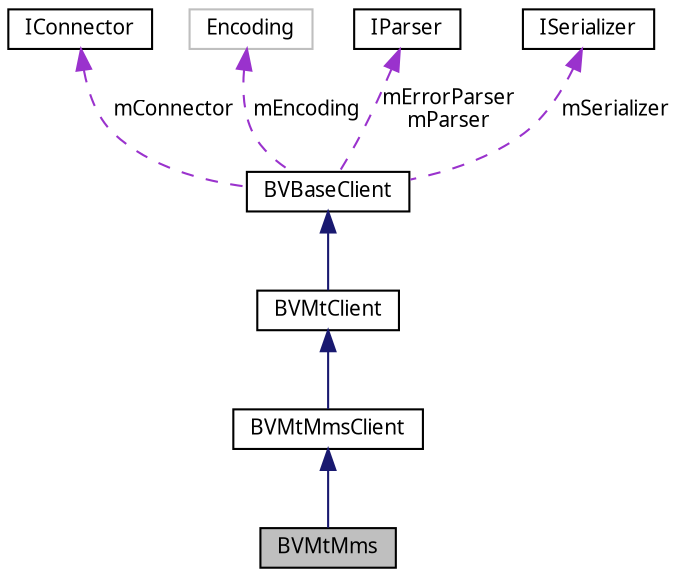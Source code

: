 digraph G
{
  bgcolor="transparent";
  edge [fontname="FreeSans.ttf",fontsize="10",labelfontname="FreeSans.ttf",labelfontsize="10"];
  node [fontname="FreeSans.ttf",fontsize="10",shape=record];
  Node1 [label="BVMtMms",height=0.2,width=0.4,color="black", fillcolor="grey75", style="filled" fontcolor="black"];
  Node2 -> Node1 [dir=back,color="midnightblue",fontsize="10",style="solid",fontname="FreeSans.ttf"];
  Node2 [label="BVMtMmsClient",height=0.2,width=0.4,color="black",URL="$classcom_1_1bluevia_1_1android_1_1messagery_1_1mt_1_1mms_1_1client_1_1_b_v_mt_mms_client.html"];
  Node3 -> Node2 [dir=back,color="midnightblue",fontsize="10",style="solid",fontname="FreeSans.ttf"];
  Node3 [label="BVMtClient",height=0.2,width=0.4,color="black",URL="$classcom_1_1bluevia_1_1android_1_1messagery_1_1mt_1_1client_1_1_b_v_mt_client.html"];
  Node4 -> Node3 [dir=back,color="midnightblue",fontsize="10",style="solid",fontname="FreeSans.ttf"];
  Node4 [label="BVBaseClient",height=0.2,width=0.4,color="black",URL="$classcom_1_1bluevia_1_1android_1_1commons_1_1client_1_1_b_v_base_client.html"];
  Node5 -> Node4 [dir=back,color="darkorchid3",fontsize="10",style="dashed",label="mConnector",fontname="FreeSans.ttf"];
  Node5 [label="IConnector",height=0.2,width=0.4,color="black",URL="$interfacecom_1_1bluevia_1_1android_1_1commons_1_1connector_1_1_i_connector.html"];
  Node6 -> Node4 [dir=back,color="darkorchid3",fontsize="10",style="dashed",label="mEncoding",fontname="FreeSans.ttf"];
  Node6 [label="Encoding",height=0.2,width=0.4,color="grey75"];
  Node7 -> Node4 [dir=back,color="darkorchid3",fontsize="10",style="dashed",label="mErrorParser\nmParser",fontname="FreeSans.ttf"];
  Node7 [label="IParser",height=0.2,width=0.4,color="black",URL="$interfacecom_1_1bluevia_1_1android_1_1commons_1_1parser_1_1_i_parser.html"];
  Node8 -> Node4 [dir=back,color="darkorchid3",fontsize="10",style="dashed",label="mSerializer",fontname="FreeSans.ttf"];
  Node8 [label="ISerializer",height=0.2,width=0.4,color="black",URL="$interfacecom_1_1bluevia_1_1android_1_1commons_1_1parser_1_1_i_serializer.html"];
}

